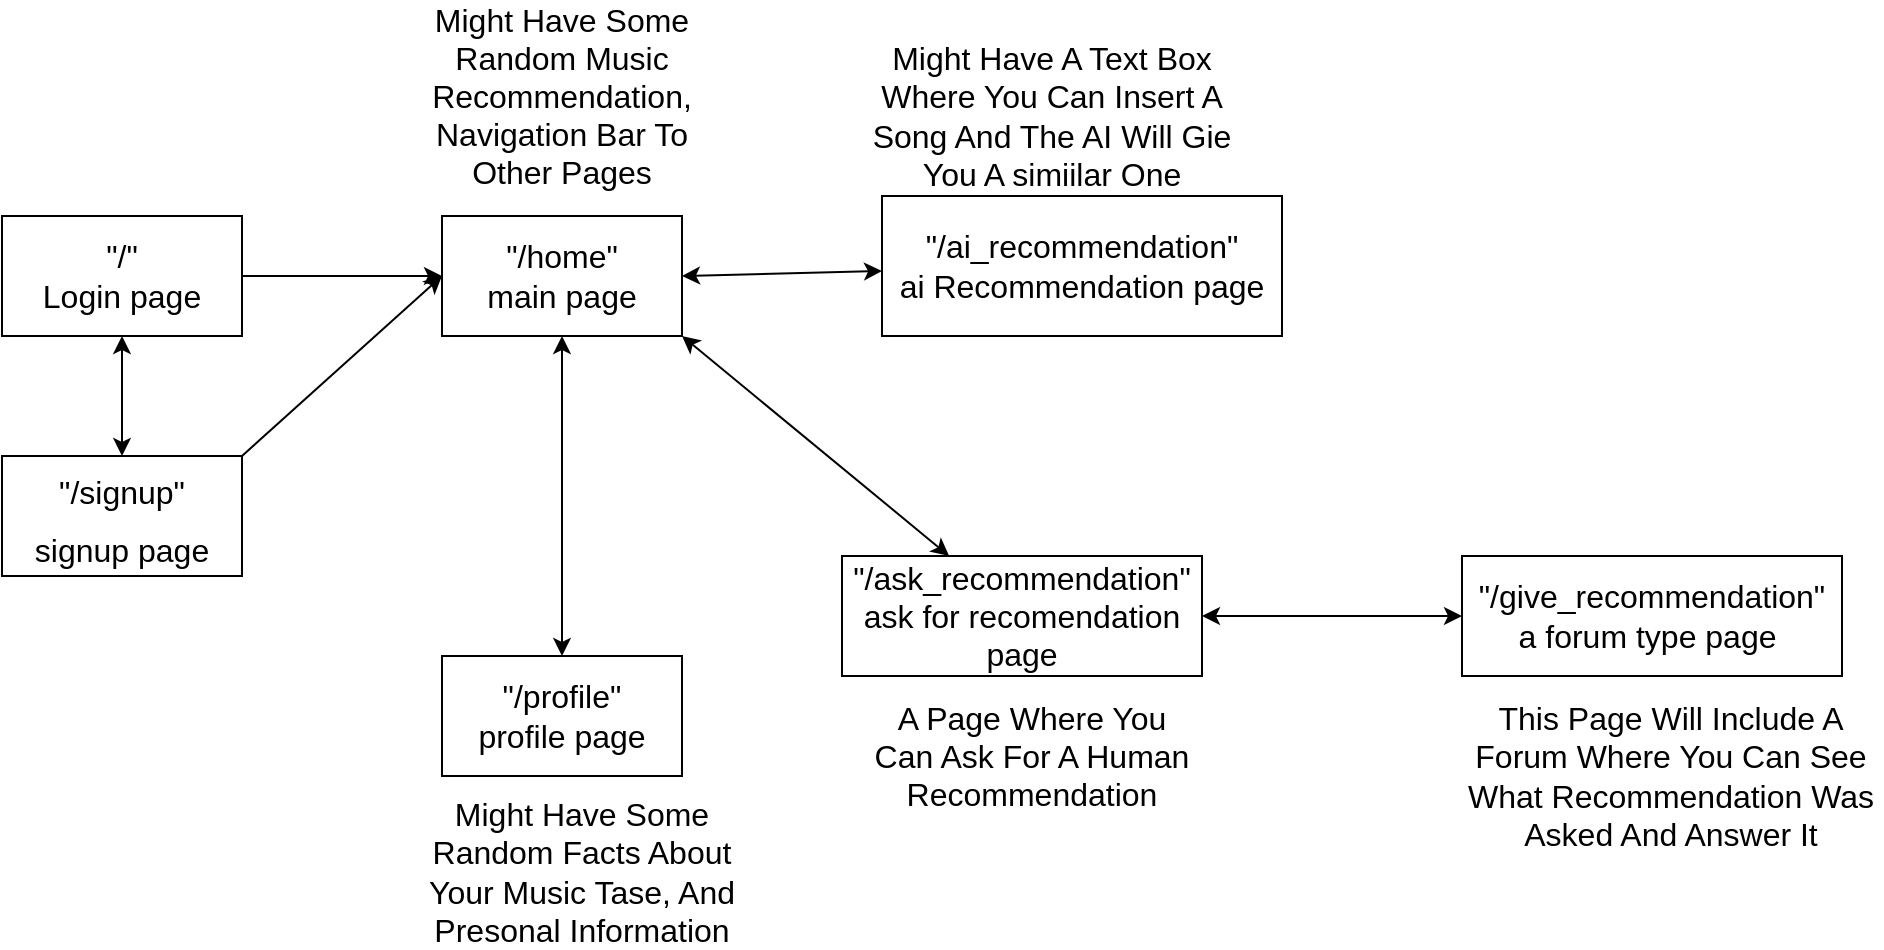 <mxfile>
    <diagram id="miyfenvEMJEoSAg5hIJe" name="Page-1">
        <mxGraphModel dx="748" dy="608" grid="1" gridSize="10" guides="1" tooltips="1" connect="1" arrows="1" fold="1" page="1" pageScale="1" pageWidth="827" pageHeight="1169" math="0" shadow="0">
            <root>
                <mxCell id="0"/>
                <mxCell id="1" parent="0"/>
                <mxCell id="8" style="edgeStyle=none;html=1;fontSize=16;" edge="1" parent="1" source="2" target="9">
                    <mxGeometry relative="1" as="geometry">
                        <mxPoint x="370" y="270" as="targetPoint"/>
                    </mxGeometry>
                </mxCell>
                <mxCell id="2" value="&lt;font size=&quot;3&quot;&gt;&quot;/&quot;&lt;br&gt;Login page&lt;br&gt;&lt;/font&gt;" style="rounded=0;whiteSpace=wrap;html=1;" vertex="1" parent="1">
                    <mxGeometry x="90" y="240" width="120" height="60" as="geometry"/>
                </mxCell>
                <mxCell id="12" style="edgeStyle=none;html=1;exitX=1;exitY=0;exitDx=0;exitDy=0;entryX=0;entryY=0.5;entryDx=0;entryDy=0;fontSize=16;" edge="1" parent="1" source="7" target="9">
                    <mxGeometry relative="1" as="geometry"/>
                </mxCell>
                <mxCell id="7" value="&lt;font size=&quot;3&quot;&gt;&quot;/signup&quot;&lt;br&gt;signup page&lt;br&gt;&lt;/font&gt;" style="rounded=0;whiteSpace=wrap;html=1;fontSize=24;" vertex="1" parent="1">
                    <mxGeometry x="90" y="360" width="120" height="60" as="geometry"/>
                </mxCell>
                <mxCell id="9" value="&quot;/home&quot;&lt;br&gt;main page" style="rounded=0;whiteSpace=wrap;html=1;fontSize=16;" vertex="1" parent="1">
                    <mxGeometry x="310" y="240" width="120" height="60" as="geometry"/>
                </mxCell>
                <mxCell id="11" value="Might Have Some Random Music Recommendation,&lt;br&gt;Navigation Bar To Other Pages" style="text;html=1;strokeColor=none;fillColor=none;align=center;verticalAlign=middle;whiteSpace=wrap;rounded=0;fontSize=16;" vertex="1" parent="1">
                    <mxGeometry x="290" y="150" width="160" height="60" as="geometry"/>
                </mxCell>
                <mxCell id="14" value="&quot;/profile&quot;&lt;br&gt;profile page" style="rounded=0;whiteSpace=wrap;html=1;fontSize=16;" vertex="1" parent="1">
                    <mxGeometry x="310" y="460" width="120" height="60" as="geometry"/>
                </mxCell>
                <mxCell id="16" value="Might Have Some Random Facts About Your Music Tase, And Presonal Information" style="text;html=1;strokeColor=none;fillColor=none;align=center;verticalAlign=middle;whiteSpace=wrap;rounded=0;fontSize=16;" vertex="1" parent="1">
                    <mxGeometry x="290" y="530" width="180" height="75" as="geometry"/>
                </mxCell>
                <mxCell id="17" value="" style="endArrow=classic;startArrow=classic;html=1;fontSize=16;exitX=0.5;exitY=0;exitDx=0;exitDy=0;entryX=0.5;entryY=1;entryDx=0;entryDy=0;" edge="1" parent="1" source="14" target="9">
                    <mxGeometry width="50" height="50" relative="1" as="geometry">
                        <mxPoint x="490" y="390" as="sourcePoint"/>
                        <mxPoint x="540" y="340" as="targetPoint"/>
                    </mxGeometry>
                </mxCell>
                <mxCell id="19" value="" style="endArrow=classic;startArrow=classic;html=1;fontSize=16;exitX=1;exitY=0.5;exitDx=0;exitDy=0;" edge="1" parent="1" source="9" target="20">
                    <mxGeometry width="50" height="50" relative="1" as="geometry">
                        <mxPoint x="490" y="390" as="sourcePoint"/>
                        <mxPoint x="560" y="270" as="targetPoint"/>
                    </mxGeometry>
                </mxCell>
                <mxCell id="20" value="&quot;/ai_recommendation&quot;&lt;br&gt;ai Recommendation&amp;nbsp;page" style="rounded=0;whiteSpace=wrap;html=1;fontSize=16;" vertex="1" parent="1">
                    <mxGeometry x="530" y="230" width="200" height="70" as="geometry"/>
                </mxCell>
                <mxCell id="21" value="Might Have A Text Box Where You Can Insert A Song And The AI Will Gie You A simiilar One" style="text;html=1;strokeColor=none;fillColor=none;align=center;verticalAlign=middle;whiteSpace=wrap;rounded=0;fontSize=16;" vertex="1" parent="1">
                    <mxGeometry x="520" y="160" width="190" height="60" as="geometry"/>
                </mxCell>
                <mxCell id="22" value="" style="endArrow=classic;startArrow=classic;html=1;fontSize=16;exitX=0.5;exitY=1;exitDx=0;exitDy=0;" edge="1" parent="1" source="2" target="7">
                    <mxGeometry width="50" height="50" relative="1" as="geometry">
                        <mxPoint x="120" y="350" as="sourcePoint"/>
                        <mxPoint x="150" y="430" as="targetPoint"/>
                    </mxGeometry>
                </mxCell>
                <mxCell id="24" value="" style="endArrow=classic;startArrow=classic;html=1;fontSize=16;exitX=1;exitY=1;exitDx=0;exitDy=0;" edge="1" parent="1" source="9" target="25">
                    <mxGeometry width="50" height="50" relative="1" as="geometry">
                        <mxPoint x="610" y="480" as="sourcePoint"/>
                        <mxPoint x="560" y="440" as="targetPoint"/>
                    </mxGeometry>
                </mxCell>
                <mxCell id="25" value="&quot;/ask_recommendation&quot;&lt;br&gt;ask for recomendation page" style="rounded=0;whiteSpace=wrap;html=1;fontSize=16;" vertex="1" parent="1">
                    <mxGeometry x="510" y="410" width="180" height="60" as="geometry"/>
                </mxCell>
                <mxCell id="26" value="A Page Where You Can Ask For A Human Recommendation" style="text;html=1;strokeColor=none;fillColor=none;align=center;verticalAlign=middle;whiteSpace=wrap;rounded=0;fontSize=16;" vertex="1" parent="1">
                    <mxGeometry x="520" y="480" width="170" height="60" as="geometry"/>
                </mxCell>
                <mxCell id="27" value="" style="endArrow=classic;startArrow=classic;html=1;fontSize=16;exitX=1;exitY=0.5;exitDx=0;exitDy=0;" edge="1" parent="1" source="25" target="29">
                    <mxGeometry width="50" height="50" relative="1" as="geometry">
                        <mxPoint x="710" y="440" as="sourcePoint"/>
                        <mxPoint x="780" y="440" as="targetPoint"/>
                    </mxGeometry>
                </mxCell>
                <mxCell id="29" value="&quot;/give_recommendation&quot;&lt;br&gt;a forum type page&amp;nbsp;" style="rounded=0;whiteSpace=wrap;html=1;fontSize=16;" vertex="1" parent="1">
                    <mxGeometry x="820" y="410" width="190" height="60" as="geometry"/>
                </mxCell>
                <mxCell id="30" value="This Page Will Include A Forum Where You Can See What Recommendation Was Asked And Answer It" style="text;html=1;strokeColor=none;fillColor=none;align=center;verticalAlign=middle;whiteSpace=wrap;rounded=0;fontSize=16;" vertex="1" parent="1">
                    <mxGeometry x="817.5" y="490" width="212.5" height="60" as="geometry"/>
                </mxCell>
            </root>
        </mxGraphModel>
    </diagram>
</mxfile>